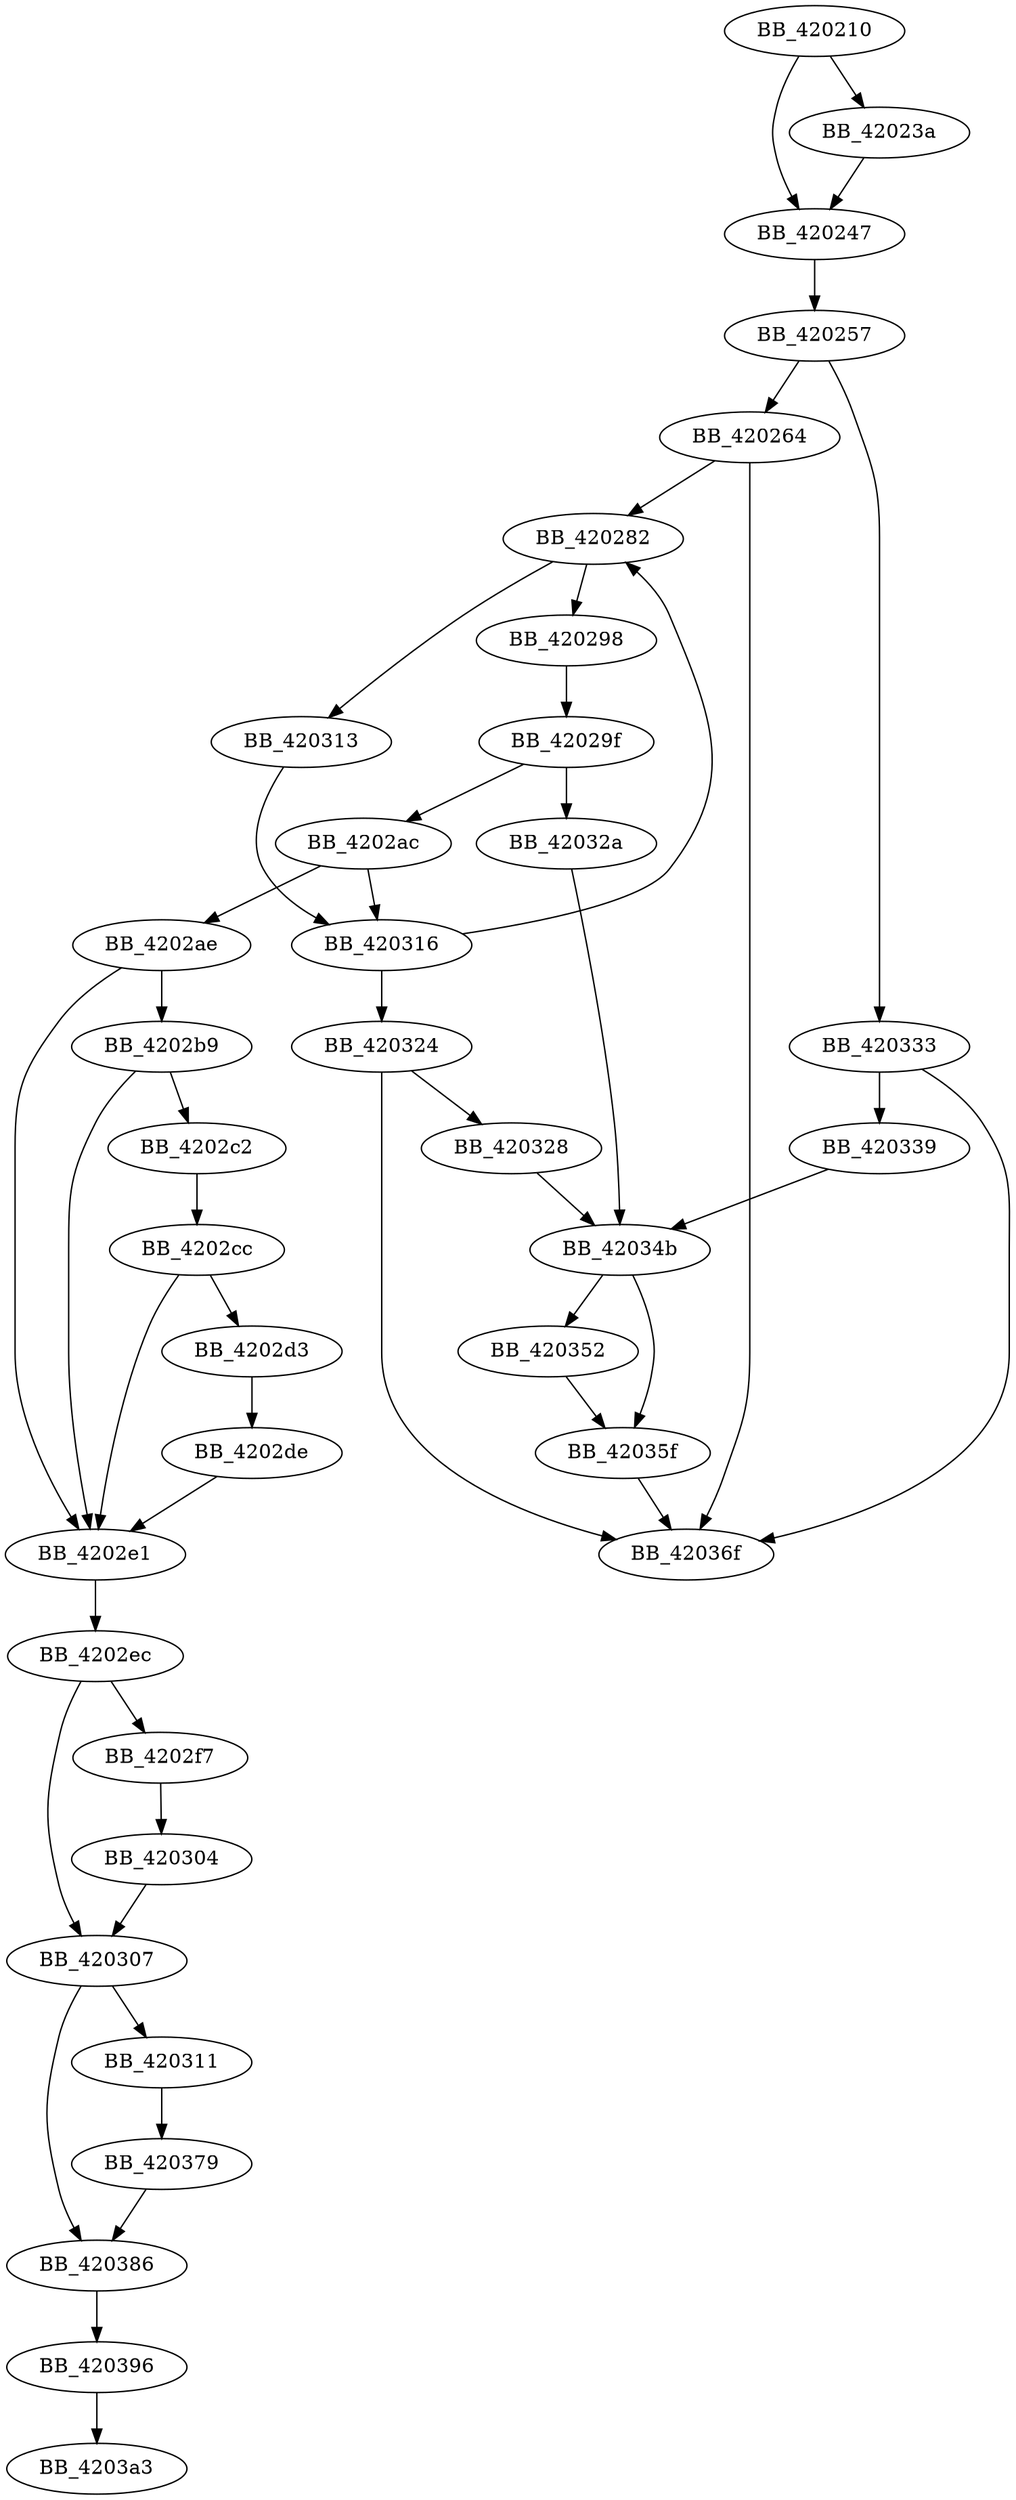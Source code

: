 DiGraph SEH_42DA50{
BB_420210->BB_42023a
BB_420210->BB_420247
BB_42023a->BB_420247
BB_420247->BB_420257
BB_420257->BB_420264
BB_420257->BB_420333
BB_420264->BB_420282
BB_420264->BB_42036f
BB_420282->BB_420298
BB_420282->BB_420313
BB_420298->BB_42029f
BB_42029f->BB_4202ac
BB_42029f->BB_42032a
BB_4202ac->BB_4202ae
BB_4202ac->BB_420316
BB_4202ae->BB_4202b9
BB_4202ae->BB_4202e1
BB_4202b9->BB_4202c2
BB_4202b9->BB_4202e1
BB_4202c2->BB_4202cc
BB_4202cc->BB_4202d3
BB_4202cc->BB_4202e1
BB_4202d3->BB_4202de
BB_4202de->BB_4202e1
BB_4202e1->BB_4202ec
BB_4202ec->BB_4202f7
BB_4202ec->BB_420307
BB_4202f7->BB_420304
BB_420304->BB_420307
BB_420307->BB_420311
BB_420307->BB_420386
BB_420311->BB_420379
BB_420313->BB_420316
BB_420316->BB_420282
BB_420316->BB_420324
BB_420324->BB_420328
BB_420324->BB_42036f
BB_420328->BB_42034b
BB_42032a->BB_42034b
BB_420333->BB_420339
BB_420333->BB_42036f
BB_420339->BB_42034b
BB_42034b->BB_420352
BB_42034b->BB_42035f
BB_420352->BB_42035f
BB_42035f->BB_42036f
BB_420379->BB_420386
BB_420386->BB_420396
BB_420396->BB_4203a3
}
